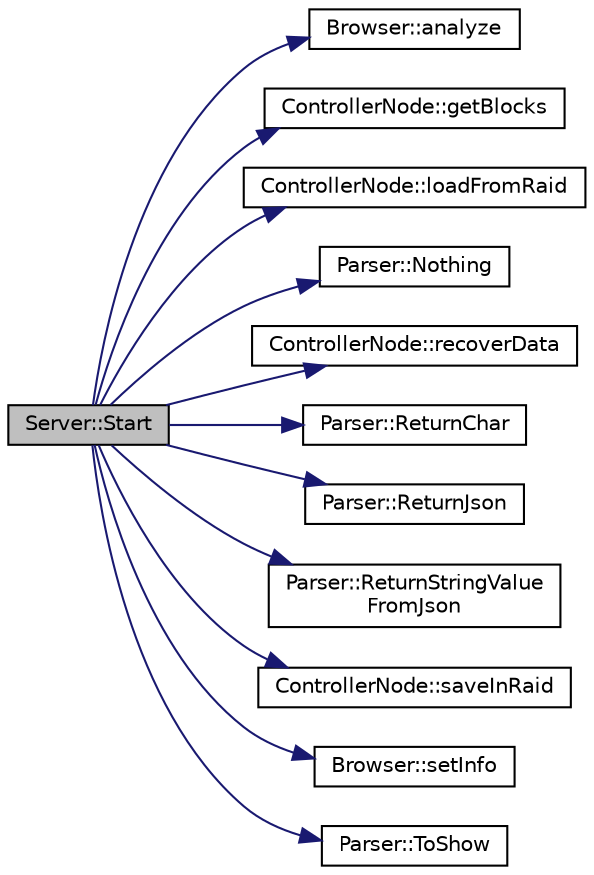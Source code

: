 digraph "Server::Start"
{
 // LATEX_PDF_SIZE
  edge [fontname="Helvetica",fontsize="10",labelfontname="Helvetica",labelfontsize="10"];
  node [fontname="Helvetica",fontsize="10",shape=record];
  rankdir="LR";
  Node1 [label="Server::Start",height=0.2,width=0.4,color="black", fillcolor="grey75", style="filled", fontcolor="black",tooltip="Se encarga de levantar el servidor el cual estara acargo del el manejo de la memoria."];
  Node1 -> Node2 [color="midnightblue",fontsize="10",style="solid",fontname="Helvetica"];
  Node2 [label="Browser::analyze",height=0.2,width=0.4,color="black", fillcolor="white", style="filled",URL="$classBrowser.html#ac2c93f86153d02c613c78ab22677592f",tooltip="analyze if a string is inside other"];
  Node1 -> Node3 [color="midnightblue",fontsize="10",style="solid",fontname="Helvetica"];
  Node3 [label="ControllerNode::getBlocks",height=0.2,width=0.4,color="black", fillcolor="white", style="filled",URL="$classControllerNode.html#a87555140f3d8a24a4cd9dcc79a3c74c3",tooltip=" "];
  Node1 -> Node4 [color="midnightblue",fontsize="10",style="solid",fontname="Helvetica"];
  Node4 [label="ControllerNode::loadFromRaid",height=0.2,width=0.4,color="black", fillcolor="white", style="filled",URL="$classControllerNode.html#a1654be50b582653d3cb9a605e888311f",tooltip="carga un archivo desde el Raid a su forma original"];
  Node1 -> Node5 [color="midnightblue",fontsize="10",style="solid",fontname="Helvetica"];
  Node5 [label="Parser::Nothing",height=0.2,width=0.4,color="black", fillcolor="white", style="filled",URL="$classParser.html#a175a76a4539f2ce2707285e56ec09129",tooltip="Se encarga de generar un QJsonDocument el cual sera utilizado como un simple mensaje vacio que sera e..."];
  Node1 -> Node6 [color="midnightblue",fontsize="10",style="solid",fontname="Helvetica"];
  Node6 [label="ControllerNode::recoverData",height=0.2,width=0.4,color="black", fillcolor="white", style="filled",URL="$classControllerNode.html#aabd83038b80b6070f4b524ab54f98099",tooltip="Reconstruye la información cuando 1 o 2 discos se han eliminado."];
  Node1 -> Node7 [color="midnightblue",fontsize="10",style="solid",fontname="Helvetica"];
  Node7 [label="Parser::ReturnChar",height=0.2,width=0.4,color="black", fillcolor="white", style="filled",URL="$classParser.html#a14c84fbe6631aae8f29fe69e8f1c7706",tooltip="Se encarga de convertir un QJsonDocument a un std::string."];
  Node1 -> Node8 [color="midnightblue",fontsize="10",style="solid",fontname="Helvetica"];
  Node8 [label="Parser::ReturnJson",height=0.2,width=0.4,color="black", fillcolor="white", style="filled",URL="$classParser.html#a1998f6e94de23ab34fbe3b2bdf2cded4",tooltip="Se encarga de convertir un conjuto de chars en el QJsonDocumt."];
  Node1 -> Node9 [color="midnightblue",fontsize="10",style="solid",fontname="Helvetica"];
  Node9 [label="Parser::ReturnStringValue\lFromJson",height=0.2,width=0.4,color="black", fillcolor="white", style="filled",URL="$classParser.html#a5cd53f410523f743237e478db376ea33",tooltip="Se encarga de obtener un valor especifico de un QJsonDocument."];
  Node1 -> Node10 [color="midnightblue",fontsize="10",style="solid",fontname="Helvetica"];
  Node10 [label="ControllerNode::saveInRaid",height=0.2,width=0.4,color="black", fillcolor="white", style="filled",URL="$classControllerNode.html#ac94cb1b763dab7e868c767b33cb93f09",tooltip=" "];
  Node1 -> Node11 [color="midnightblue",fontsize="10",style="solid",fontname="Helvetica"];
  Node11 [label="Browser::setInfo",height=0.2,width=0.4,color="black", fillcolor="white", style="filled",URL="$classBrowser.html#a97f437d772301224ae3308213ea736f4",tooltip="set the info where the program is gonna search"];
  Node1 -> Node12 [color="midnightblue",fontsize="10",style="solid",fontname="Helvetica"];
  Node12 [label="Parser::ToShow",height=0.2,width=0.4,color="black", fillcolor="white", style="filled",URL="$classParser.html#a7a3b59bc67fcd93496c7f5f317199953",tooltip="Se encarga de generar un QJsonDocument el cual contiene la informacion que debera de mostrarse en pan..."];
}
